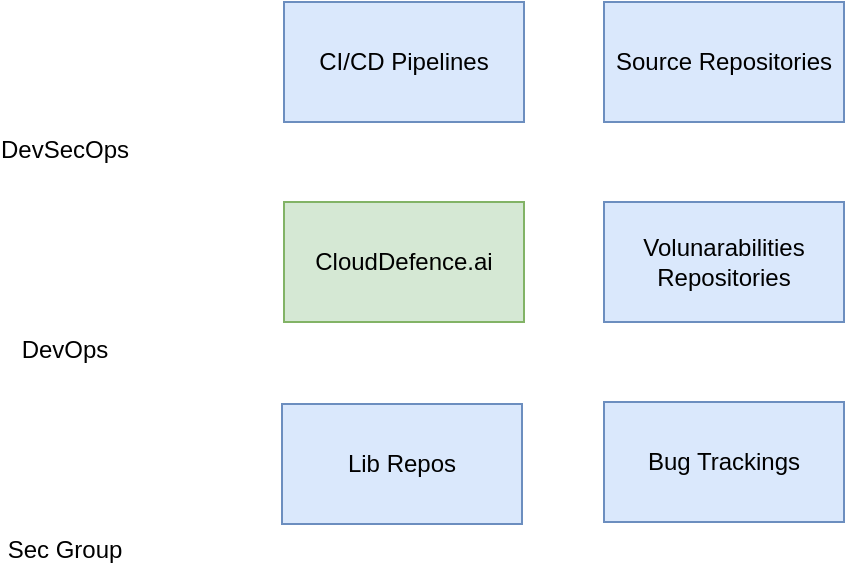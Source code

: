 <mxfile version="17.4.5" type="github">
  <diagram id="CalyAM5v-CE5dBQNKEqj" name="context">
    <mxGraphModel dx="1038" dy="539" grid="1" gridSize="10" guides="1" tooltips="1" connect="1" arrows="1" fold="1" page="1" pageScale="1" pageWidth="827" pageHeight="1169" math="0" shadow="0">
      <root>
        <mxCell id="0" />
        <mxCell id="1" parent="0" />
        <mxCell id="zWJWHW2RYZfioiqS6vga-1" value="CloudDefence.ai" style="rounded=0;whiteSpace=wrap;html=1;fillColor=#d5e8d4;strokeColor=#82b366;" parent="1" vertex="1">
          <mxGeometry x="370" y="230" width="120" height="60" as="geometry" />
        </mxCell>
        <mxCell id="zWJWHW2RYZfioiqS6vga-2" value="CI/CD Pipelines" style="rounded=0;whiteSpace=wrap;html=1;fillColor=#dae8fc;strokeColor=#6c8ebf;" parent="1" vertex="1">
          <mxGeometry x="370" y="130" width="120" height="60" as="geometry" />
        </mxCell>
        <mxCell id="zWJWHW2RYZfioiqS6vga-3" value="Volunarabilities Repositories" style="rounded=0;whiteSpace=wrap;html=1;fillColor=#dae8fc;strokeColor=#6c8ebf;" parent="1" vertex="1">
          <mxGeometry x="530" y="230" width="120" height="60" as="geometry" />
        </mxCell>
        <mxCell id="zWJWHW2RYZfioiqS6vga-4" value="Bug Trackings" style="rounded=0;whiteSpace=wrap;html=1;fillColor=#dae8fc;strokeColor=#6c8ebf;" parent="1" vertex="1">
          <mxGeometry x="530" y="330" width="120" height="60" as="geometry" />
        </mxCell>
        <mxCell id="oKUiVaXYFGFUCNFY-EMa-2" value="DevSecOps" style="shape=image;html=1;verticalAlign=top;verticalLabelPosition=bottom;labelBackgroundColor=#ffffff;imageAspect=0;aspect=fixed;image=https://cdn1.iconfinder.com/data/icons/100-basic-for-user-interface/32/79-users-128.png" vertex="1" parent="1">
          <mxGeometry x="230" y="130" width="60" height="60" as="geometry" />
        </mxCell>
        <mxCell id="oKUiVaXYFGFUCNFY-EMa-4" value="Source Repositories" style="rounded=0;whiteSpace=wrap;html=1;fillColor=#dae8fc;strokeColor=#6c8ebf;" vertex="1" parent="1">
          <mxGeometry x="530" y="130" width="120" height="60" as="geometry" />
        </mxCell>
        <mxCell id="oKUiVaXYFGFUCNFY-EMa-5" value="Lib Repos" style="rounded=0;whiteSpace=wrap;html=1;fillColor=#dae8fc;strokeColor=#6c8ebf;" vertex="1" parent="1">
          <mxGeometry x="369" y="331" width="120" height="60" as="geometry" />
        </mxCell>
        <mxCell id="oKUiVaXYFGFUCNFY-EMa-6" value="DevOps" style="shape=image;html=1;verticalAlign=top;verticalLabelPosition=bottom;labelBackgroundColor=#ffffff;imageAspect=0;aspect=fixed;image=https://cdn1.iconfinder.com/data/icons/100-basic-for-user-interface/32/79-users-128.png" vertex="1" parent="1">
          <mxGeometry x="230" y="230" width="60" height="60" as="geometry" />
        </mxCell>
        <mxCell id="oKUiVaXYFGFUCNFY-EMa-7" value="Sec Group" style="shape=image;html=1;verticalAlign=top;verticalLabelPosition=bottom;labelBackgroundColor=#ffffff;imageAspect=0;aspect=fixed;image=https://cdn1.iconfinder.com/data/icons/100-basic-for-user-interface/32/79-users-128.png" vertex="1" parent="1">
          <mxGeometry x="230" y="330" width="60" height="60" as="geometry" />
        </mxCell>
      </root>
    </mxGraphModel>
  </diagram>
</mxfile>
